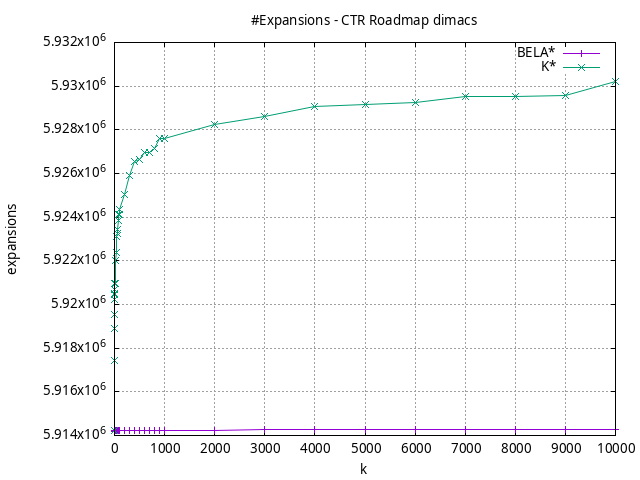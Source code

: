 #!/usr/bin/gnuplot
# -*- coding: utf-8 -*-
#
# results/roadmap/dimacs/CTR/USA-road-d.CTR.heuristic.expansions.gnuplot
#
# Started on 01/09/2024 14:37:17
# Author: Carlos Linares López
set grid
set xlabel "k"
set ylabel "expansions"

set title "#Expansions - CTR Roadmap dimacs"

set terminal png enhanced font "Ariel,10"
set output 'USA-road-d.CTR.heuristic.expansions.png'

plot "-" title "BELA*"      with linesp, "-" title "K*"      with linesp

	1 5914205.54
	2 5914206.02
	3 5914206.61
	4 5914207.33
	5 5914208.17
	6 5914208.39
	7 5914209.15
	8 5914209.3
	9 5914209.93
	10 5914210.01
	20 5914213.04
	30 5914214.98
	40 5914216.5
	50 5914218.02
	60 5914219.3
	70 5914220.22
	80 5914221.16
	90 5914222.02
	100 5914222.75
	200 5914227.68
	300 5914231.04
	400 5914233.77
	500 5914235.79
	600 5914237.78
	700 5914239.01
	800 5914240.32
	900 5914241.61
	1000 5914242.7
	2000 5914250.53
	3000 5914255.47
	4000 5914258.71
	5000 5914261.27
	6000 5914263.63
	7000 5914265.58
	8000 5914266.98
	9000 5914268.52
	10000 5914269.92
end
	1 5914207.11
	2 5917453.81
	3 5918899.59
	4 5919541.87
	5 5920206.29
	6 5920457.57
	7 5920526.66
	8 5920694.12
	9 5920941.05
	10 5920974.25
	20 5922034.3
	30 5922397.25
	40 5923128.25
	50 5923258.38
	60 5923418.23
	70 5923836.23
	80 5924122.51
	90 5924127.47
	100 5924366.77
	200 5925050.49
	300 5925927.22
	400 5926562.04
	500 5926635.89
	600 5926974.55
	700 5926975.69
	800 5927130.17
	900 5927612.33
	1000 5927619.6
	2000 5928223.83
	3000 5928624.87
	4000 5929051.27
	5000 5929180.38
	6000 5929233.78
	7000 5929544.05
	8000 5929545.79
	9000 5929575.0
	10000 5930200.15
end
